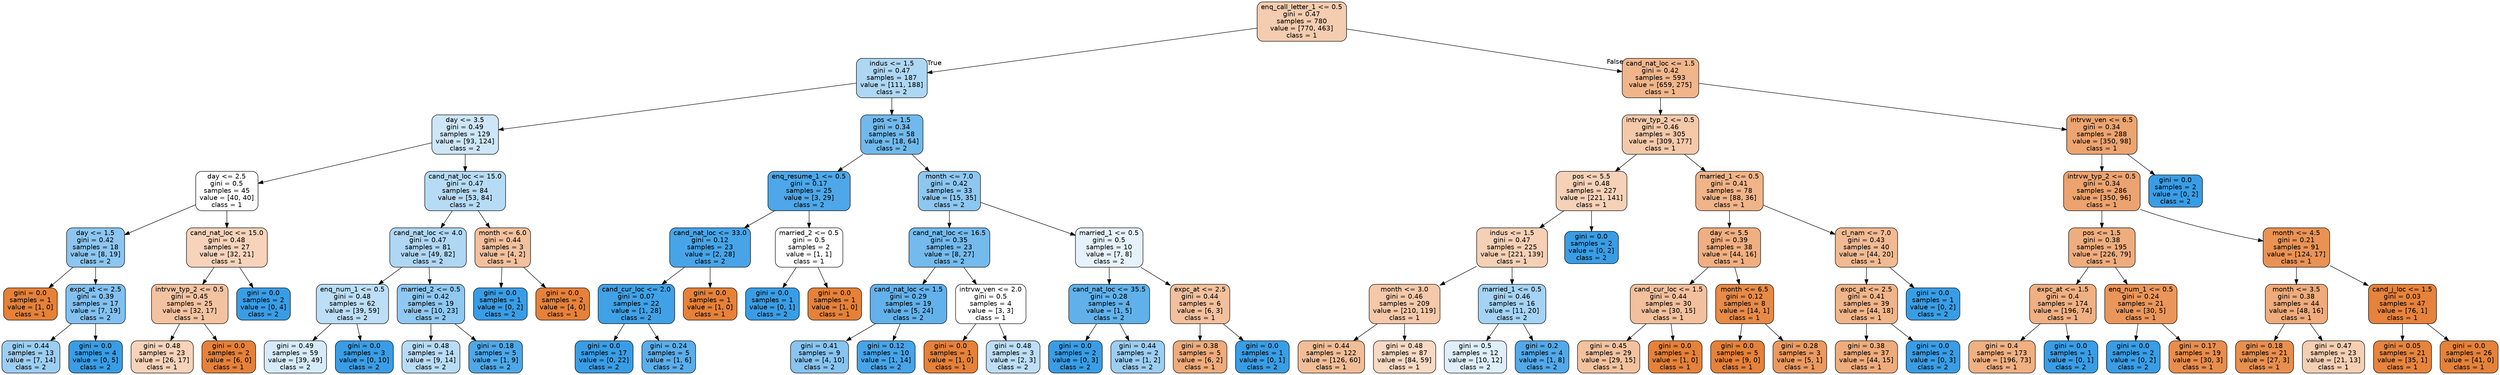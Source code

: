digraph Tree {
node [shape=box, style="filled, rounded", color="black", fontname=helvetica] ;
edge [fontname=helvetica] ;
0 [label="enq_call_letter_1 <= 0.5\ngini = 0.47\nsamples = 780\nvalue = [770, 463]\nclass = 1", fillcolor="#e5813966"] ;
1 [label="indus <= 1.5\ngini = 0.47\nsamples = 187\nvalue = [111, 188]\nclass = 2", fillcolor="#399de568"] ;
0 -> 1 [labeldistance=2.5, labelangle=45, headlabel="True"] ;
2 [label="day <= 3.5\ngini = 0.49\nsamples = 129\nvalue = [93, 124]\nclass = 2", fillcolor="#399de540"] ;
1 -> 2 ;
3 [label="day <= 2.5\ngini = 0.5\nsamples = 45\nvalue = [40, 40]\nclass = 1", fillcolor="#e5813900"] ;
2 -> 3 ;
4 [label="day <= 1.5\ngini = 0.42\nsamples = 18\nvalue = [8, 19]\nclass = 2", fillcolor="#399de594"] ;
3 -> 4 ;
5 [label="gini = 0.0\nsamples = 1\nvalue = [1, 0]\nclass = 1", fillcolor="#e58139ff"] ;
4 -> 5 ;
6 [label="expc_at <= 2.5\ngini = 0.39\nsamples = 17\nvalue = [7, 19]\nclass = 2", fillcolor="#399de5a1"] ;
4 -> 6 ;
7 [label="gini = 0.44\nsamples = 13\nvalue = [7, 14]\nclass = 2", fillcolor="#399de57f"] ;
6 -> 7 ;
8 [label="gini = 0.0\nsamples = 4\nvalue = [0, 5]\nclass = 2", fillcolor="#399de5ff"] ;
6 -> 8 ;
9 [label="cand_nat_loc <= 15.0\ngini = 0.48\nsamples = 27\nvalue = [32, 21]\nclass = 1", fillcolor="#e5813958"] ;
3 -> 9 ;
10 [label="intrvw_typ_2 <= 0.5\ngini = 0.45\nsamples = 25\nvalue = [32, 17]\nclass = 1", fillcolor="#e5813978"] ;
9 -> 10 ;
11 [label="gini = 0.48\nsamples = 23\nvalue = [26, 17]\nclass = 1", fillcolor="#e5813958"] ;
10 -> 11 ;
12 [label="gini = 0.0\nsamples = 2\nvalue = [6, 0]\nclass = 1", fillcolor="#e58139ff"] ;
10 -> 12 ;
13 [label="gini = 0.0\nsamples = 2\nvalue = [0, 4]\nclass = 2", fillcolor="#399de5ff"] ;
9 -> 13 ;
14 [label="cand_nat_loc <= 15.0\ngini = 0.47\nsamples = 84\nvalue = [53, 84]\nclass = 2", fillcolor="#399de55e"] ;
2 -> 14 ;
15 [label="cand_nat_loc <= 4.0\ngini = 0.47\nsamples = 81\nvalue = [49, 82]\nclass = 2", fillcolor="#399de567"] ;
14 -> 15 ;
16 [label="enq_num_1 <= 0.5\ngini = 0.48\nsamples = 62\nvalue = [39, 59]\nclass = 2", fillcolor="#399de556"] ;
15 -> 16 ;
17 [label="gini = 0.49\nsamples = 59\nvalue = [39, 49]\nclass = 2", fillcolor="#399de534"] ;
16 -> 17 ;
18 [label="gini = 0.0\nsamples = 3\nvalue = [0, 10]\nclass = 2", fillcolor="#399de5ff"] ;
16 -> 18 ;
19 [label="married_2 <= 0.5\ngini = 0.42\nsamples = 19\nvalue = [10, 23]\nclass = 2", fillcolor="#399de590"] ;
15 -> 19 ;
20 [label="gini = 0.48\nsamples = 14\nvalue = [9, 14]\nclass = 2", fillcolor="#399de55b"] ;
19 -> 20 ;
21 [label="gini = 0.18\nsamples = 5\nvalue = [1, 9]\nclass = 2", fillcolor="#399de5e3"] ;
19 -> 21 ;
22 [label="month <= 6.0\ngini = 0.44\nsamples = 3\nvalue = [4, 2]\nclass = 1", fillcolor="#e581397f"] ;
14 -> 22 ;
23 [label="gini = 0.0\nsamples = 1\nvalue = [0, 2]\nclass = 2", fillcolor="#399de5ff"] ;
22 -> 23 ;
24 [label="gini = 0.0\nsamples = 2\nvalue = [4, 0]\nclass = 1", fillcolor="#e58139ff"] ;
22 -> 24 ;
25 [label="pos <= 1.5\ngini = 0.34\nsamples = 58\nvalue = [18, 64]\nclass = 2", fillcolor="#399de5b7"] ;
1 -> 25 ;
26 [label="enq_resume_1 <= 0.5\ngini = 0.17\nsamples = 25\nvalue = [3, 29]\nclass = 2", fillcolor="#399de5e5"] ;
25 -> 26 ;
27 [label="cand_nat_loc <= 33.0\ngini = 0.12\nsamples = 23\nvalue = [2, 28]\nclass = 2", fillcolor="#399de5ed"] ;
26 -> 27 ;
28 [label="cand_cur_loc <= 2.0\ngini = 0.07\nsamples = 22\nvalue = [1, 28]\nclass = 2", fillcolor="#399de5f6"] ;
27 -> 28 ;
29 [label="gini = 0.0\nsamples = 17\nvalue = [0, 22]\nclass = 2", fillcolor="#399de5ff"] ;
28 -> 29 ;
30 [label="gini = 0.24\nsamples = 5\nvalue = [1, 6]\nclass = 2", fillcolor="#399de5d4"] ;
28 -> 30 ;
31 [label="gini = 0.0\nsamples = 1\nvalue = [1, 0]\nclass = 1", fillcolor="#e58139ff"] ;
27 -> 31 ;
32 [label="married_2 <= 0.5\ngini = 0.5\nsamples = 2\nvalue = [1, 1]\nclass = 1", fillcolor="#e5813900"] ;
26 -> 32 ;
33 [label="gini = 0.0\nsamples = 1\nvalue = [0, 1]\nclass = 2", fillcolor="#399de5ff"] ;
32 -> 33 ;
34 [label="gini = 0.0\nsamples = 1\nvalue = [1, 0]\nclass = 1", fillcolor="#e58139ff"] ;
32 -> 34 ;
35 [label="month <= 7.0\ngini = 0.42\nsamples = 33\nvalue = [15, 35]\nclass = 2", fillcolor="#399de592"] ;
25 -> 35 ;
36 [label="cand_nat_loc <= 16.5\ngini = 0.35\nsamples = 23\nvalue = [8, 27]\nclass = 2", fillcolor="#399de5b3"] ;
35 -> 36 ;
37 [label="cand_nat_loc <= 1.5\ngini = 0.29\nsamples = 19\nvalue = [5, 24]\nclass = 2", fillcolor="#399de5ca"] ;
36 -> 37 ;
38 [label="gini = 0.41\nsamples = 9\nvalue = [4, 10]\nclass = 2", fillcolor="#399de599"] ;
37 -> 38 ;
39 [label="gini = 0.12\nsamples = 10\nvalue = [1, 14]\nclass = 2", fillcolor="#399de5ed"] ;
37 -> 39 ;
40 [label="intrvw_ven <= 2.0\ngini = 0.5\nsamples = 4\nvalue = [3, 3]\nclass = 1", fillcolor="#e5813900"] ;
36 -> 40 ;
41 [label="gini = 0.0\nsamples = 1\nvalue = [1, 0]\nclass = 1", fillcolor="#e58139ff"] ;
40 -> 41 ;
42 [label="gini = 0.48\nsamples = 3\nvalue = [2, 3]\nclass = 2", fillcolor="#399de555"] ;
40 -> 42 ;
43 [label="married_1 <= 0.5\ngini = 0.5\nsamples = 10\nvalue = [7, 8]\nclass = 2", fillcolor="#399de520"] ;
35 -> 43 ;
44 [label="cand_nat_loc <= 35.5\ngini = 0.28\nsamples = 4\nvalue = [1, 5]\nclass = 2", fillcolor="#399de5cc"] ;
43 -> 44 ;
45 [label="gini = 0.0\nsamples = 2\nvalue = [0, 3]\nclass = 2", fillcolor="#399de5ff"] ;
44 -> 45 ;
46 [label="gini = 0.44\nsamples = 2\nvalue = [1, 2]\nclass = 2", fillcolor="#399de57f"] ;
44 -> 46 ;
47 [label="expc_at <= 2.5\ngini = 0.44\nsamples = 6\nvalue = [6, 3]\nclass = 1", fillcolor="#e581397f"] ;
43 -> 47 ;
48 [label="gini = 0.38\nsamples = 5\nvalue = [6, 2]\nclass = 1", fillcolor="#e58139aa"] ;
47 -> 48 ;
49 [label="gini = 0.0\nsamples = 1\nvalue = [0, 1]\nclass = 2", fillcolor="#399de5ff"] ;
47 -> 49 ;
50 [label="cand_nat_loc <= 1.5\ngini = 0.42\nsamples = 593\nvalue = [659, 275]\nclass = 1", fillcolor="#e5813995"] ;
0 -> 50 [labeldistance=2.5, labelangle=-45, headlabel="False"] ;
51 [label="intrvw_typ_2 <= 0.5\ngini = 0.46\nsamples = 305\nvalue = [309, 177]\nclass = 1", fillcolor="#e581396d"] ;
50 -> 51 ;
52 [label="pos <= 5.5\ngini = 0.48\nsamples = 227\nvalue = [221, 141]\nclass = 1", fillcolor="#e581395c"] ;
51 -> 52 ;
53 [label="indus <= 1.5\ngini = 0.47\nsamples = 225\nvalue = [221, 139]\nclass = 1", fillcolor="#e581395f"] ;
52 -> 53 ;
54 [label="month <= 3.0\ngini = 0.46\nsamples = 209\nvalue = [210, 119]\nclass = 1", fillcolor="#e581396e"] ;
53 -> 54 ;
55 [label="gini = 0.44\nsamples = 122\nvalue = [126, 60]\nclass = 1", fillcolor="#e5813986"] ;
54 -> 55 ;
56 [label="gini = 0.48\nsamples = 87\nvalue = [84, 59]\nclass = 1", fillcolor="#e581394c"] ;
54 -> 56 ;
57 [label="married_1 <= 0.5\ngini = 0.46\nsamples = 16\nvalue = [11, 20]\nclass = 2", fillcolor="#399de573"] ;
53 -> 57 ;
58 [label="gini = 0.5\nsamples = 12\nvalue = [10, 12]\nclass = 2", fillcolor="#399de52a"] ;
57 -> 58 ;
59 [label="gini = 0.2\nsamples = 4\nvalue = [1, 8]\nclass = 2", fillcolor="#399de5df"] ;
57 -> 59 ;
60 [label="gini = 0.0\nsamples = 2\nvalue = [0, 2]\nclass = 2", fillcolor="#399de5ff"] ;
52 -> 60 ;
61 [label="married_1 <= 0.5\ngini = 0.41\nsamples = 78\nvalue = [88, 36]\nclass = 1", fillcolor="#e5813997"] ;
51 -> 61 ;
62 [label="day <= 5.5\ngini = 0.39\nsamples = 38\nvalue = [44, 16]\nclass = 1", fillcolor="#e58139a2"] ;
61 -> 62 ;
63 [label="cand_cur_loc <= 1.5\ngini = 0.44\nsamples = 30\nvalue = [30, 15]\nclass = 1", fillcolor="#e581397f"] ;
62 -> 63 ;
64 [label="gini = 0.45\nsamples = 29\nvalue = [29, 15]\nclass = 1", fillcolor="#e581397b"] ;
63 -> 64 ;
65 [label="gini = 0.0\nsamples = 1\nvalue = [1, 0]\nclass = 1", fillcolor="#e58139ff"] ;
63 -> 65 ;
66 [label="month <= 6.5\ngini = 0.12\nsamples = 8\nvalue = [14, 1]\nclass = 1", fillcolor="#e58139ed"] ;
62 -> 66 ;
67 [label="gini = 0.0\nsamples = 5\nvalue = [9, 0]\nclass = 1", fillcolor="#e58139ff"] ;
66 -> 67 ;
68 [label="gini = 0.28\nsamples = 3\nvalue = [5, 1]\nclass = 1", fillcolor="#e58139cc"] ;
66 -> 68 ;
69 [label="cl_nam <= 7.0\ngini = 0.43\nsamples = 40\nvalue = [44, 20]\nclass = 1", fillcolor="#e581398b"] ;
61 -> 69 ;
70 [label="expc_at <= 2.5\ngini = 0.41\nsamples = 39\nvalue = [44, 18]\nclass = 1", fillcolor="#e5813997"] ;
69 -> 70 ;
71 [label="gini = 0.38\nsamples = 37\nvalue = [44, 15]\nclass = 1", fillcolor="#e58139a8"] ;
70 -> 71 ;
72 [label="gini = 0.0\nsamples = 2\nvalue = [0, 3]\nclass = 2", fillcolor="#399de5ff"] ;
70 -> 72 ;
73 [label="gini = 0.0\nsamples = 1\nvalue = [0, 2]\nclass = 2", fillcolor="#399de5ff"] ;
69 -> 73 ;
74 [label="intrvw_ven <= 6.5\ngini = 0.34\nsamples = 288\nvalue = [350, 98]\nclass = 1", fillcolor="#e58139b8"] ;
50 -> 74 ;
75 [label="intrvw_typ_2 <= 0.5\ngini = 0.34\nsamples = 286\nvalue = [350, 96]\nclass = 1", fillcolor="#e58139b9"] ;
74 -> 75 ;
76 [label="pos <= 1.5\ngini = 0.38\nsamples = 195\nvalue = [226, 79]\nclass = 1", fillcolor="#e58139a6"] ;
75 -> 76 ;
77 [label="expc_at <= 1.5\ngini = 0.4\nsamples = 174\nvalue = [196, 74]\nclass = 1", fillcolor="#e581399f"] ;
76 -> 77 ;
78 [label="gini = 0.4\nsamples = 173\nvalue = [196, 73]\nclass = 1", fillcolor="#e58139a0"] ;
77 -> 78 ;
79 [label="gini = 0.0\nsamples = 1\nvalue = [0, 1]\nclass = 2", fillcolor="#399de5ff"] ;
77 -> 79 ;
80 [label="enq_num_1 <= 0.5\ngini = 0.24\nsamples = 21\nvalue = [30, 5]\nclass = 1", fillcolor="#e58139d4"] ;
76 -> 80 ;
81 [label="gini = 0.0\nsamples = 2\nvalue = [0, 2]\nclass = 2", fillcolor="#399de5ff"] ;
80 -> 81 ;
82 [label="gini = 0.17\nsamples = 19\nvalue = [30, 3]\nclass = 1", fillcolor="#e58139e6"] ;
80 -> 82 ;
83 [label="month <= 4.5\ngini = 0.21\nsamples = 91\nvalue = [124, 17]\nclass = 1", fillcolor="#e58139dc"] ;
75 -> 83 ;
84 [label="month <= 3.5\ngini = 0.38\nsamples = 44\nvalue = [48, 16]\nclass = 1", fillcolor="#e58139aa"] ;
83 -> 84 ;
85 [label="gini = 0.18\nsamples = 21\nvalue = [27, 3]\nclass = 1", fillcolor="#e58139e3"] ;
84 -> 85 ;
86 [label="gini = 0.47\nsamples = 23\nvalue = [21, 13]\nclass = 1", fillcolor="#e5813961"] ;
84 -> 86 ;
87 [label="cand_j_loc <= 1.5\ngini = 0.03\nsamples = 47\nvalue = [76, 1]\nclass = 1", fillcolor="#e58139fc"] ;
83 -> 87 ;
88 [label="gini = 0.05\nsamples = 21\nvalue = [35, 1]\nclass = 1", fillcolor="#e58139f8"] ;
87 -> 88 ;
89 [label="gini = 0.0\nsamples = 26\nvalue = [41, 0]\nclass = 1", fillcolor="#e58139ff"] ;
87 -> 89 ;
90 [label="gini = 0.0\nsamples = 2\nvalue = [0, 2]\nclass = 2", fillcolor="#399de5ff"] ;
74 -> 90 ;
}
